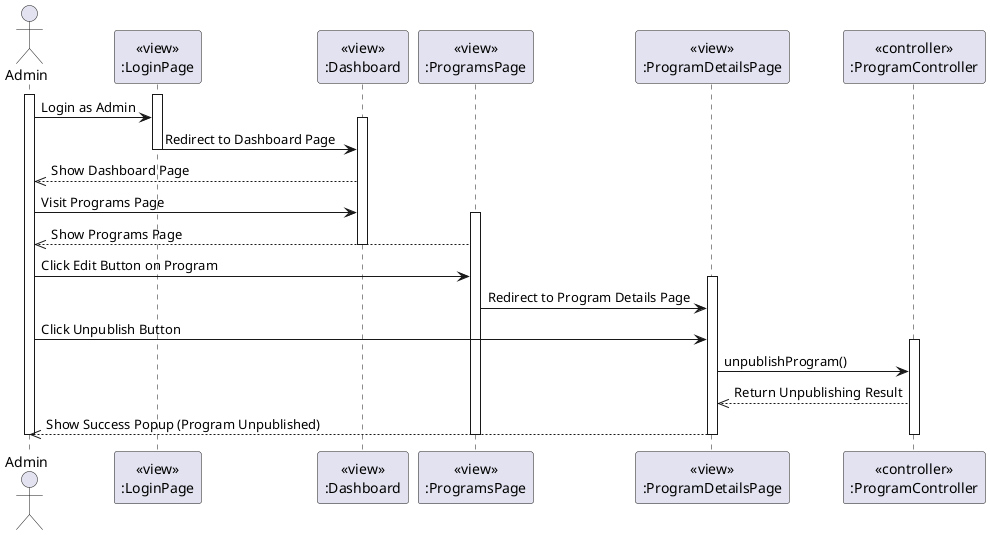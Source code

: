 @startuml UnpublishProgram
actor Admin
participant LoginPageView [
  <<view>>
  :LoginPage
]

participant DashboardView [
  <<view>>
  :Dashboard
]

participant ProgramsView [
  <<view>>
  :ProgramsPage
]

participant ProgramDetailsView [
  <<view>>
  :ProgramDetailsPage
]

participant ProgramController [
  <<controller>>
  :ProgramController
]

activate Admin
activate LoginPageView
Admin -> LoginPageView: Login as Admin
activate DashboardView
LoginPageView -> DashboardView: Redirect to Dashboard Page
deactivate LoginPageView

DashboardView -->> Admin: Show Dashboard Page

Admin -> DashboardView: Visit Programs Page
activate ProgramsView
ProgramsView -->> Admin: Show Programs Page
deactivate DashboardView

Admin -> ProgramsView: Click Edit Button on Program

activate ProgramDetailsView
ProgramsView -> ProgramDetailsView: Redirect to Program Details Page

Admin -> ProgramDetailsView: Click Unpublish Button

activate ProgramController
ProgramDetailsView -> ProgramController: unpublishProgram()
ProgramController -->> ProgramDetailsView: Return Unpublishing Result
ProgramDetailsView -->> Admin: Show Success Popup (Program Unpublished)
deactivate ProgramController

deactivate Admin
deactivate ProgramsView
deactivate ProgramDetailsView
@enduml
